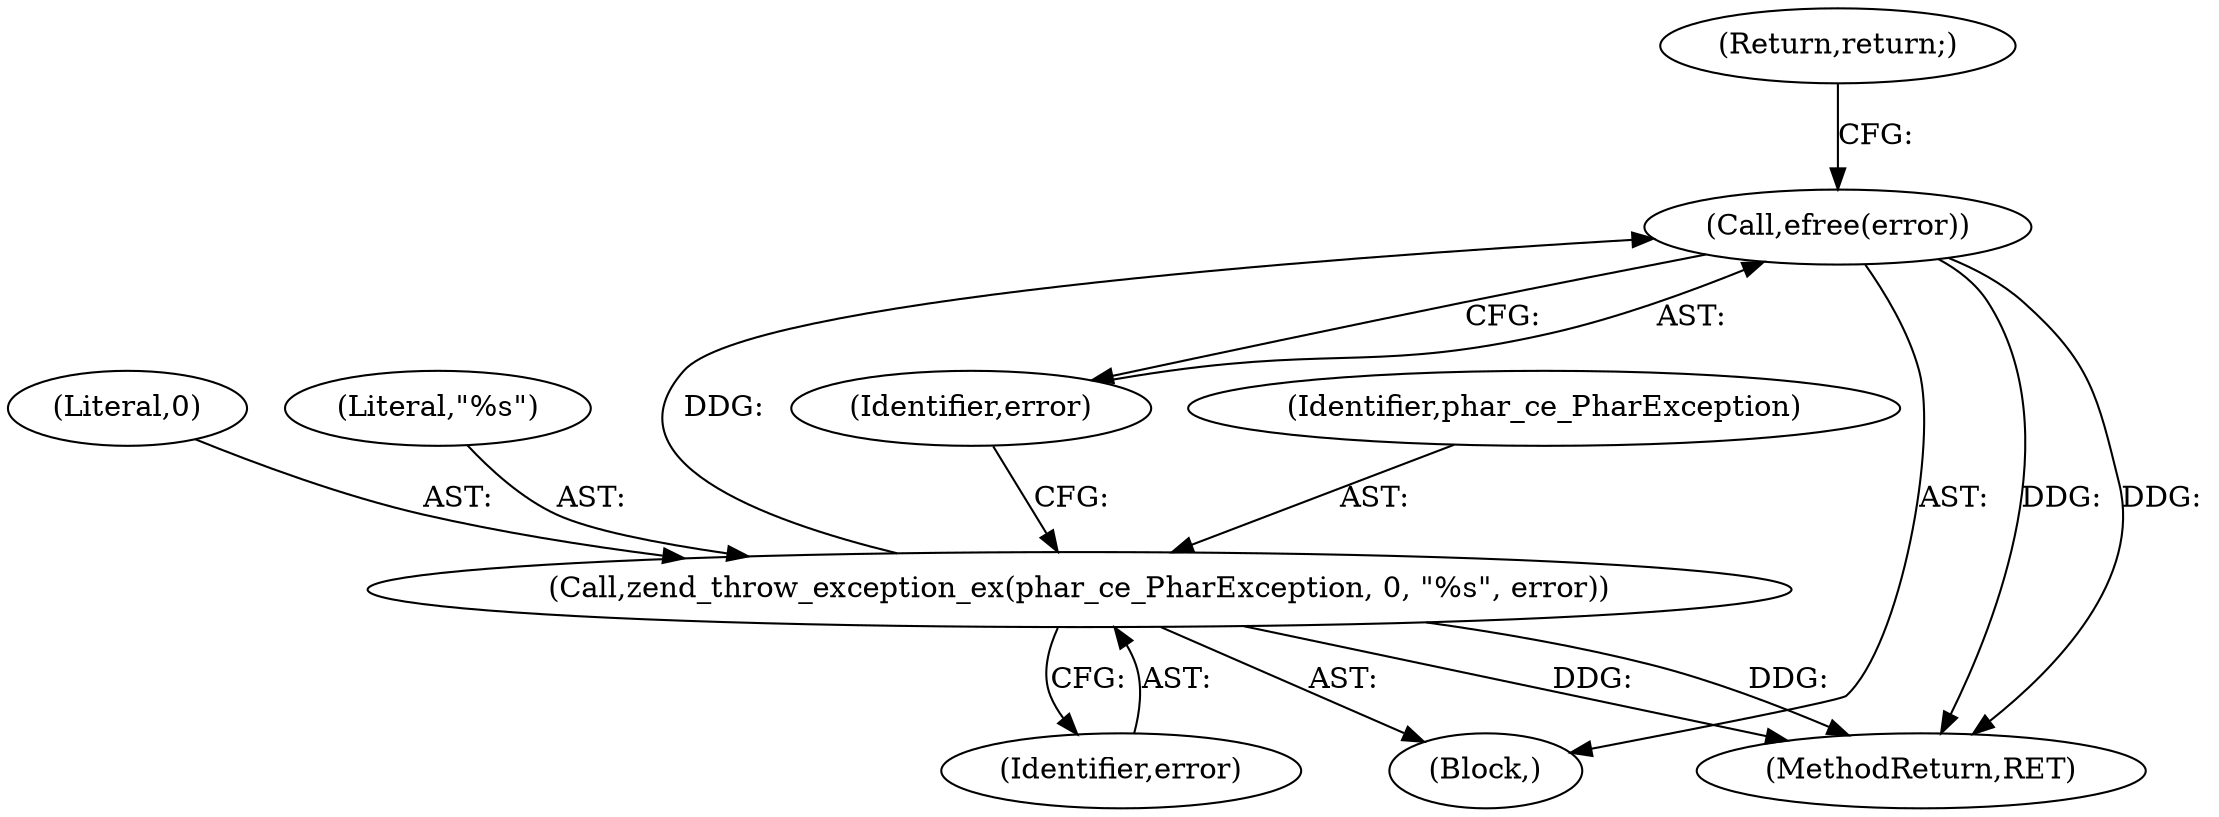 digraph "0_php_1e9b175204e3286d64dfd6c9f09151c31b5e099a_0@API" {
"1000153" [label="(Call,efree(error))"];
"1000148" [label="(Call,zend_throw_exception_ex(phar_ce_PharException, 0, \"%s\", error))"];
"1000154" [label="(Identifier,error)"];
"1000149" [label="(Identifier,phar_ce_PharException)"];
"1000148" [label="(Call,zend_throw_exception_ex(phar_ce_PharException, 0, \"%s\", error))"];
"1000150" [label="(Literal,0)"];
"1000155" [label="(Return,return;)"];
"1000151" [label="(Literal,\"%s\")"];
"1000152" [label="(Identifier,error)"];
"1000158" [label="(MethodReturn,RET)"];
"1000147" [label="(Block,)"];
"1000153" [label="(Call,efree(error))"];
"1000153" -> "1000147"  [label="AST: "];
"1000153" -> "1000154"  [label="CFG: "];
"1000154" -> "1000153"  [label="AST: "];
"1000155" -> "1000153"  [label="CFG: "];
"1000153" -> "1000158"  [label="DDG: "];
"1000153" -> "1000158"  [label="DDG: "];
"1000148" -> "1000153"  [label="DDG: "];
"1000148" -> "1000147"  [label="AST: "];
"1000148" -> "1000152"  [label="CFG: "];
"1000149" -> "1000148"  [label="AST: "];
"1000150" -> "1000148"  [label="AST: "];
"1000151" -> "1000148"  [label="AST: "];
"1000152" -> "1000148"  [label="AST: "];
"1000154" -> "1000148"  [label="CFG: "];
"1000148" -> "1000158"  [label="DDG: "];
"1000148" -> "1000158"  [label="DDG: "];
}
